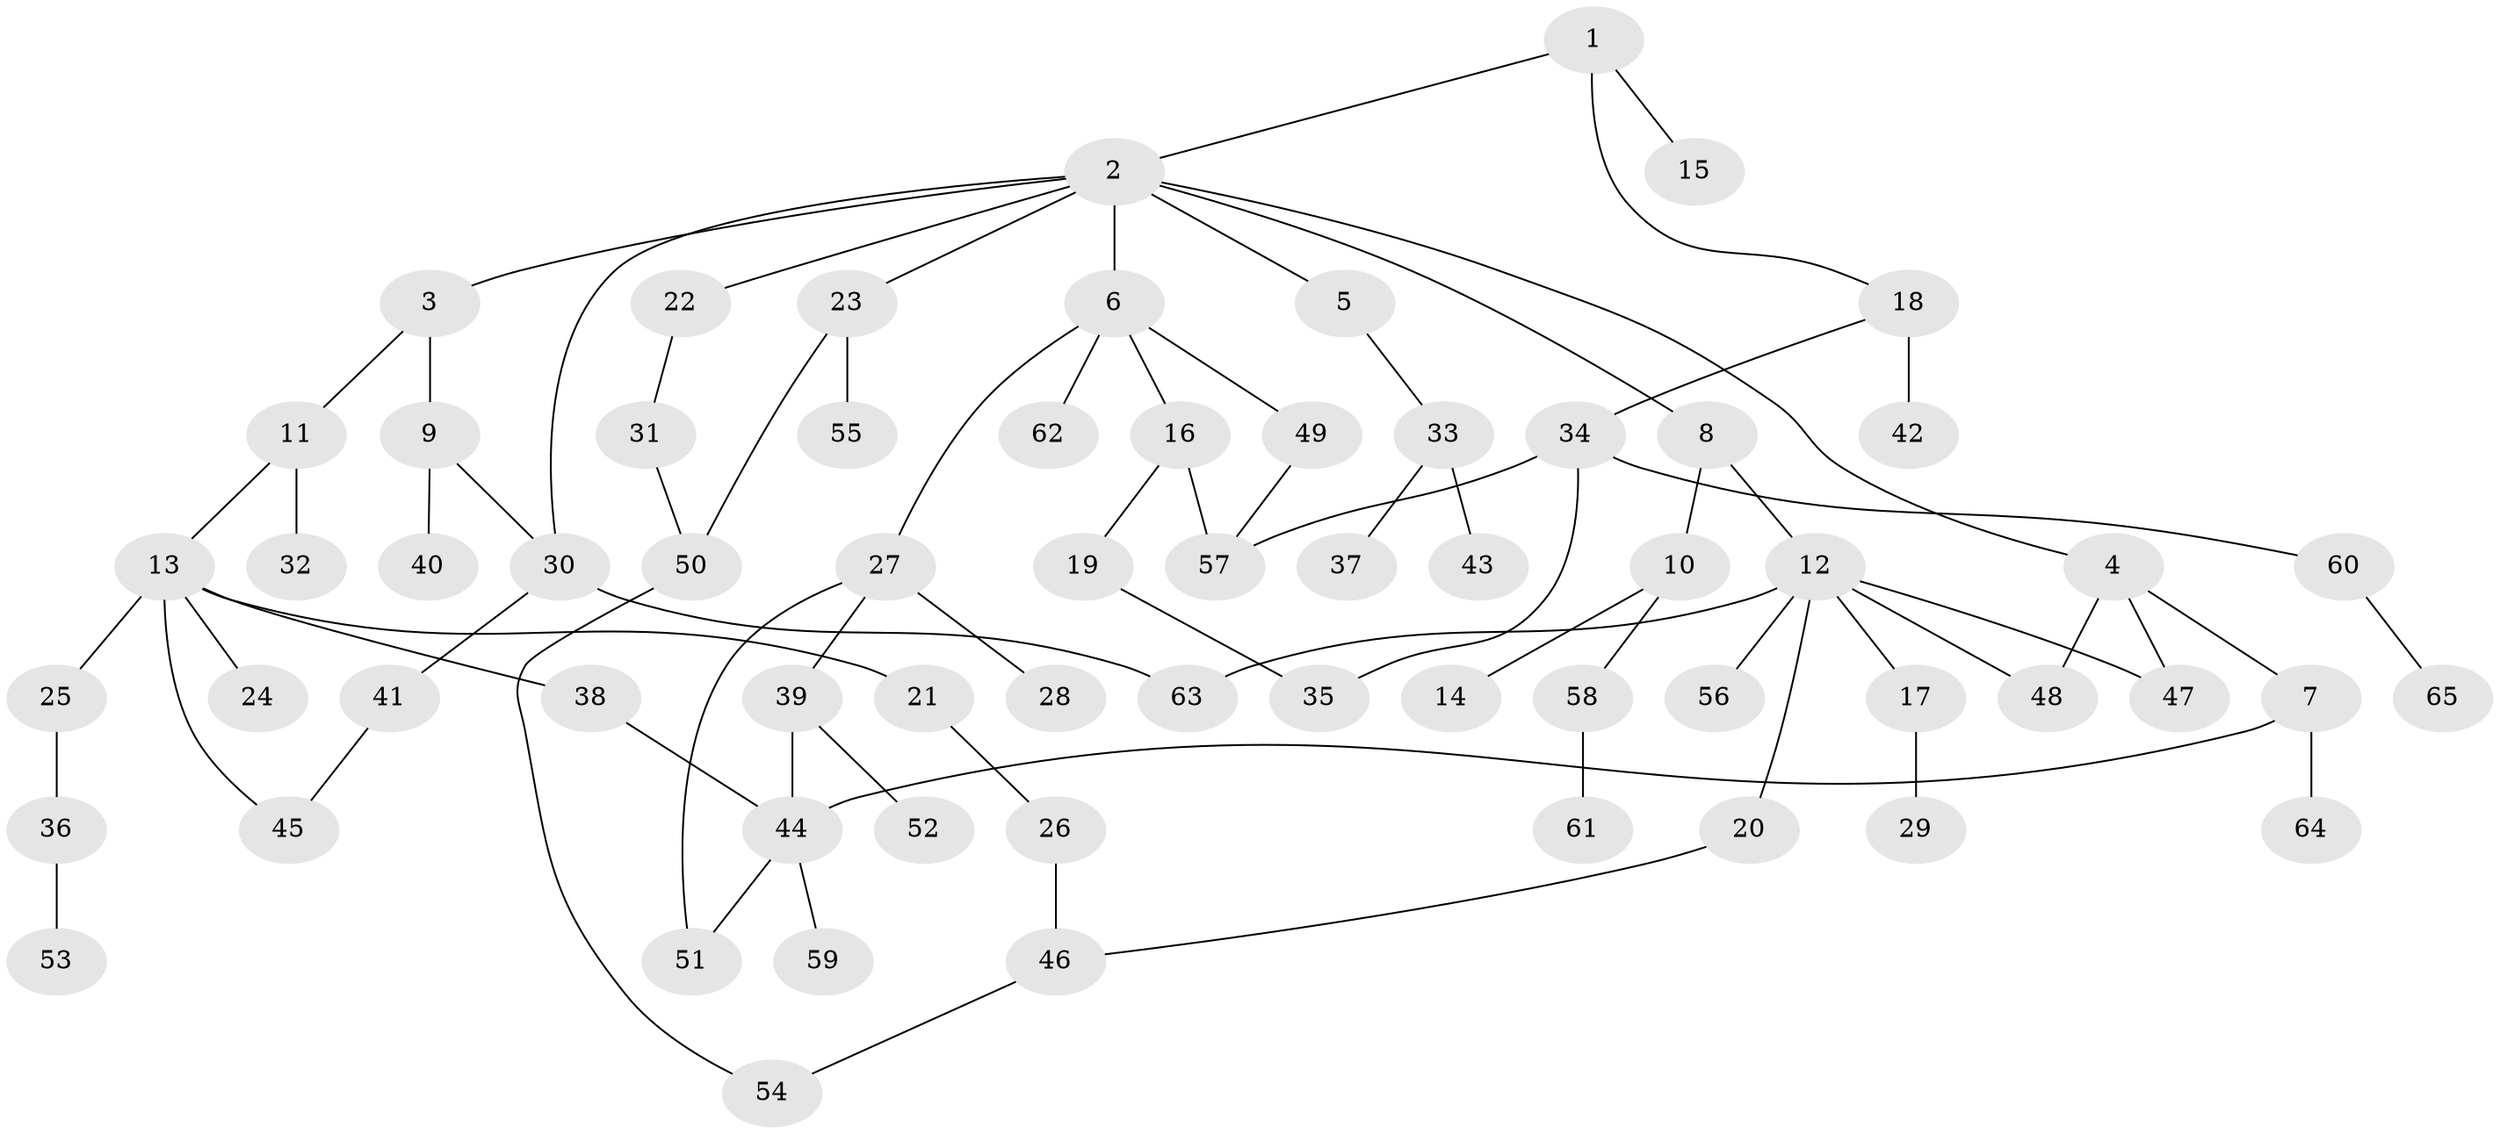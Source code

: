 // coarse degree distribution, {2: 0.3488372093023256, 12: 0.023255813953488372, 4: 0.09302325581395349, 3: 0.13953488372093023, 6: 0.06976744186046512, 1: 0.3023255813953488, 5: 0.023255813953488372}
// Generated by graph-tools (version 1.1) at 2025/23/03/03/25 07:23:33]
// undirected, 65 vertices, 78 edges
graph export_dot {
graph [start="1"]
  node [color=gray90,style=filled];
  1;
  2;
  3;
  4;
  5;
  6;
  7;
  8;
  9;
  10;
  11;
  12;
  13;
  14;
  15;
  16;
  17;
  18;
  19;
  20;
  21;
  22;
  23;
  24;
  25;
  26;
  27;
  28;
  29;
  30;
  31;
  32;
  33;
  34;
  35;
  36;
  37;
  38;
  39;
  40;
  41;
  42;
  43;
  44;
  45;
  46;
  47;
  48;
  49;
  50;
  51;
  52;
  53;
  54;
  55;
  56;
  57;
  58;
  59;
  60;
  61;
  62;
  63;
  64;
  65;
  1 -- 2;
  1 -- 15;
  1 -- 18;
  2 -- 3;
  2 -- 4;
  2 -- 5;
  2 -- 6;
  2 -- 8;
  2 -- 22;
  2 -- 23;
  2 -- 30;
  3 -- 9;
  3 -- 11;
  4 -- 7;
  4 -- 47;
  4 -- 48;
  5 -- 33;
  6 -- 16;
  6 -- 27;
  6 -- 49;
  6 -- 62;
  7 -- 64;
  7 -- 44;
  8 -- 10;
  8 -- 12;
  9 -- 30;
  9 -- 40;
  10 -- 14;
  10 -- 58;
  11 -- 13;
  11 -- 32;
  12 -- 17;
  12 -- 20;
  12 -- 56;
  12 -- 47;
  12 -- 63;
  12 -- 48;
  13 -- 21;
  13 -- 24;
  13 -- 25;
  13 -- 38;
  13 -- 45;
  16 -- 19;
  16 -- 57;
  17 -- 29;
  18 -- 34;
  18 -- 42;
  19 -- 35;
  20 -- 46;
  21 -- 26;
  22 -- 31;
  23 -- 55;
  23 -- 50;
  25 -- 36;
  26 -- 46;
  27 -- 28;
  27 -- 39;
  27 -- 51;
  30 -- 41;
  30 -- 63;
  31 -- 50;
  33 -- 37;
  33 -- 43;
  34 -- 35;
  34 -- 60;
  34 -- 57;
  36 -- 53;
  38 -- 44;
  39 -- 52;
  39 -- 44;
  41 -- 45;
  44 -- 51;
  44 -- 59;
  46 -- 54;
  49 -- 57;
  50 -- 54;
  58 -- 61;
  60 -- 65;
}
